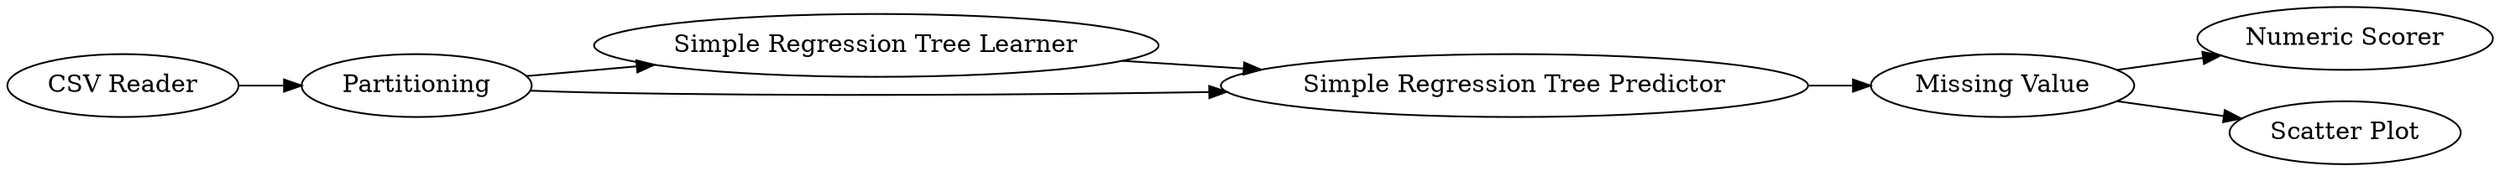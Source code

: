 digraph {
	47 [label="CSV Reader"]
	48 [label=Partitioning]
	49 [label="Simple Regression Tree Learner"]
	50 [label="Simple Regression Tree Predictor"]
	51 [label="Missing Value"]
	52 [label="Numeric Scorer"]
	53 [label="Scatter Plot"]
	47 -> 48
	48 -> 49
	48 -> 50
	49 -> 50
	50 -> 51
	51 -> 52
	51 -> 53
	rankdir=LR
}
